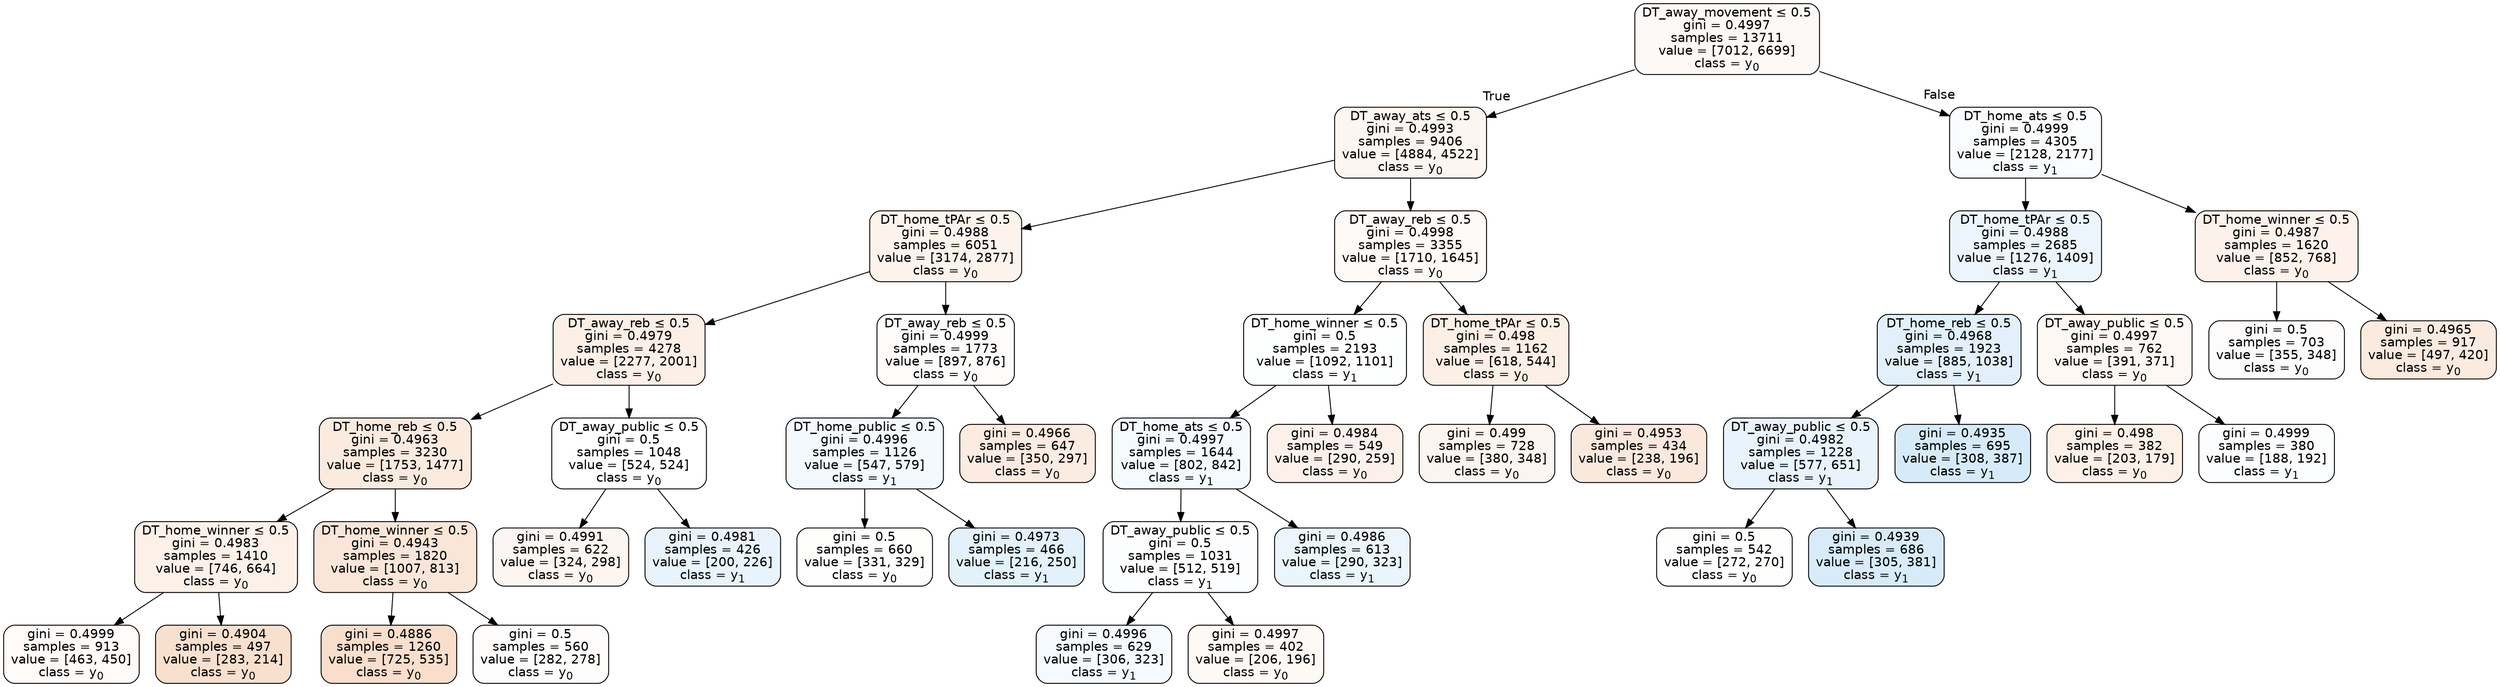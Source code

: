 digraph Tree {
node [shape=box, style="filled, rounded", color="black", fontname=helvetica] ;
edge [fontname=helvetica] ;
0 [label=<DT_away_movement &le; 0.5<br/>gini = 0.4997<br/>samples = 13711<br/>value = [7012, 6699]<br/>class = y<SUB>0</SUB>>, fillcolor="#e581390b"] ;
1 [label=<DT_away_ats &le; 0.5<br/>gini = 0.4993<br/>samples = 9406<br/>value = [4884, 4522]<br/>class = y<SUB>0</SUB>>, fillcolor="#e5813913"] ;
0 -> 1 [labeldistance=2.5, labelangle=45, headlabel="True"] ;
2 [label=<DT_home_tPAr &le; 0.5<br/>gini = 0.4988<br/>samples = 6051<br/>value = [3174, 2877]<br/>class = y<SUB>0</SUB>>, fillcolor="#e5813918"] ;
1 -> 2 ;
3 [label=<DT_away_reb &le; 0.5<br/>gini = 0.4979<br/>samples = 4278<br/>value = [2277, 2001]<br/>class = y<SUB>0</SUB>>, fillcolor="#e581391f"] ;
2 -> 3 ;
4 [label=<DT_home_reb &le; 0.5<br/>gini = 0.4963<br/>samples = 3230<br/>value = [1753, 1477]<br/>class = y<SUB>0</SUB>>, fillcolor="#e5813928"] ;
3 -> 4 ;
5 [label=<DT_home_winner &le; 0.5<br/>gini = 0.4983<br/>samples = 1410<br/>value = [746, 664]<br/>class = y<SUB>0</SUB>>, fillcolor="#e581391c"] ;
4 -> 5 ;
6 [label=<gini = 0.4999<br/>samples = 913<br/>value = [463, 450]<br/>class = y<SUB>0</SUB>>, fillcolor="#e5813907"] ;
5 -> 6 ;
7 [label=<gini = 0.4904<br/>samples = 497<br/>value = [283, 214]<br/>class = y<SUB>0</SUB>>, fillcolor="#e581393e"] ;
5 -> 7 ;
8 [label=<DT_home_winner &le; 0.5<br/>gini = 0.4943<br/>samples = 1820<br/>value = [1007, 813]<br/>class = y<SUB>0</SUB>>, fillcolor="#e5813931"] ;
4 -> 8 ;
9 [label=<gini = 0.4886<br/>samples = 1260<br/>value = [725, 535]<br/>class = y<SUB>0</SUB>>, fillcolor="#e5813943"] ;
8 -> 9 ;
10 [label=<gini = 0.5<br/>samples = 560<br/>value = [282, 278]<br/>class = y<SUB>0</SUB>>, fillcolor="#e5813904"] ;
8 -> 10 ;
11 [label=<DT_away_public &le; 0.5<br/>gini = 0.5<br/>samples = 1048<br/>value = [524, 524]<br/>class = y<SUB>0</SUB>>, fillcolor="#e5813900"] ;
3 -> 11 ;
12 [label=<gini = 0.4991<br/>samples = 622<br/>value = [324, 298]<br/>class = y<SUB>0</SUB>>, fillcolor="#e5813914"] ;
11 -> 12 ;
13 [label=<gini = 0.4981<br/>samples = 426<br/>value = [200, 226]<br/>class = y<SUB>1</SUB>>, fillcolor="#399de51d"] ;
11 -> 13 ;
14 [label=<DT_away_reb &le; 0.5<br/>gini = 0.4999<br/>samples = 1773<br/>value = [897, 876]<br/>class = y<SUB>0</SUB>>, fillcolor="#e5813906"] ;
2 -> 14 ;
15 [label=<DT_home_public &le; 0.5<br/>gini = 0.4996<br/>samples = 1126<br/>value = [547, 579]<br/>class = y<SUB>1</SUB>>, fillcolor="#399de50e"] ;
14 -> 15 ;
16 [label=<gini = 0.5<br/>samples = 660<br/>value = [331, 329]<br/>class = y<SUB>0</SUB>>, fillcolor="#e5813902"] ;
15 -> 16 ;
17 [label=<gini = 0.4973<br/>samples = 466<br/>value = [216, 250]<br/>class = y<SUB>1</SUB>>, fillcolor="#399de523"] ;
15 -> 17 ;
18 [label=<gini = 0.4966<br/>samples = 647<br/>value = [350, 297]<br/>class = y<SUB>0</SUB>>, fillcolor="#e5813927"] ;
14 -> 18 ;
19 [label=<DT_away_reb &le; 0.5<br/>gini = 0.4998<br/>samples = 3355<br/>value = [1710, 1645]<br/>class = y<SUB>0</SUB>>, fillcolor="#e581390a"] ;
1 -> 19 ;
20 [label=<DT_home_winner &le; 0.5<br/>gini = 0.5<br/>samples = 2193<br/>value = [1092, 1101]<br/>class = y<SUB>1</SUB>>, fillcolor="#399de502"] ;
19 -> 20 ;
21 [label=<DT_home_ats &le; 0.5<br/>gini = 0.4997<br/>samples = 1644<br/>value = [802, 842]<br/>class = y<SUB>1</SUB>>, fillcolor="#399de50c"] ;
20 -> 21 ;
22 [label=<DT_away_public &le; 0.5<br/>gini = 0.5<br/>samples = 1031<br/>value = [512, 519]<br/>class = y<SUB>1</SUB>>, fillcolor="#399de503"] ;
21 -> 22 ;
23 [label=<gini = 0.4996<br/>samples = 629<br/>value = [306, 323]<br/>class = y<SUB>1</SUB>>, fillcolor="#399de50d"] ;
22 -> 23 ;
24 [label=<gini = 0.4997<br/>samples = 402<br/>value = [206, 196]<br/>class = y<SUB>0</SUB>>, fillcolor="#e581390c"] ;
22 -> 24 ;
25 [label=<gini = 0.4986<br/>samples = 613<br/>value = [290, 323]<br/>class = y<SUB>1</SUB>>, fillcolor="#399de51a"] ;
21 -> 25 ;
26 [label=<gini = 0.4984<br/>samples = 549<br/>value = [290, 259]<br/>class = y<SUB>0</SUB>>, fillcolor="#e581391b"] ;
20 -> 26 ;
27 [label=<DT_home_tPAr &le; 0.5<br/>gini = 0.498<br/>samples = 1162<br/>value = [618, 544]<br/>class = y<SUB>0</SUB>>, fillcolor="#e581391f"] ;
19 -> 27 ;
28 [label=<gini = 0.499<br/>samples = 728<br/>value = [380, 348]<br/>class = y<SUB>0</SUB>>, fillcolor="#e5813915"] ;
27 -> 28 ;
29 [label=<gini = 0.4953<br/>samples = 434<br/>value = [238, 196]<br/>class = y<SUB>0</SUB>>, fillcolor="#e581392d"] ;
27 -> 29 ;
30 [label=<DT_home_ats &le; 0.5<br/>gini = 0.4999<br/>samples = 4305<br/>value = [2128, 2177]<br/>class = y<SUB>1</SUB>>, fillcolor="#399de506"] ;
0 -> 30 [labeldistance=2.5, labelangle=-45, headlabel="False"] ;
31 [label=<DT_home_tPAr &le; 0.5<br/>gini = 0.4988<br/>samples = 2685<br/>value = [1276, 1409]<br/>class = y<SUB>1</SUB>>, fillcolor="#399de518"] ;
30 -> 31 ;
32 [label=<DT_home_reb &le; 0.5<br/>gini = 0.4968<br/>samples = 1923<br/>value = [885, 1038]<br/>class = y<SUB>1</SUB>>, fillcolor="#399de526"] ;
31 -> 32 ;
33 [label=<DT_away_public &le; 0.5<br/>gini = 0.4982<br/>samples = 1228<br/>value = [577, 651]<br/>class = y<SUB>1</SUB>>, fillcolor="#399de51d"] ;
32 -> 33 ;
34 [label=<gini = 0.5<br/>samples = 542<br/>value = [272, 270]<br/>class = y<SUB>0</SUB>>, fillcolor="#e5813902"] ;
33 -> 34 ;
35 [label=<gini = 0.4939<br/>samples = 686<br/>value = [305, 381]<br/>class = y<SUB>1</SUB>>, fillcolor="#399de533"] ;
33 -> 35 ;
36 [label=<gini = 0.4935<br/>samples = 695<br/>value = [308, 387]<br/>class = y<SUB>1</SUB>>, fillcolor="#399de534"] ;
32 -> 36 ;
37 [label=<DT_away_public &le; 0.5<br/>gini = 0.4997<br/>samples = 762<br/>value = [391, 371]<br/>class = y<SUB>0</SUB>>, fillcolor="#e581390d"] ;
31 -> 37 ;
38 [label=<gini = 0.498<br/>samples = 382<br/>value = [203, 179]<br/>class = y<SUB>0</SUB>>, fillcolor="#e581391e"] ;
37 -> 38 ;
39 [label=<gini = 0.4999<br/>samples = 380<br/>value = [188, 192]<br/>class = y<SUB>1</SUB>>, fillcolor="#399de505"] ;
37 -> 39 ;
40 [label=<DT_home_winner &le; 0.5<br/>gini = 0.4987<br/>samples = 1620<br/>value = [852, 768]<br/>class = y<SUB>0</SUB>>, fillcolor="#e5813919"] ;
30 -> 40 ;
41 [label=<gini = 0.5<br/>samples = 703<br/>value = [355, 348]<br/>class = y<SUB>0</SUB>>, fillcolor="#e5813905"] ;
40 -> 41 ;
42 [label=<gini = 0.4965<br/>samples = 917<br/>value = [497, 420]<br/>class = y<SUB>0</SUB>>, fillcolor="#e5813928"] ;
40 -> 42 ;
}